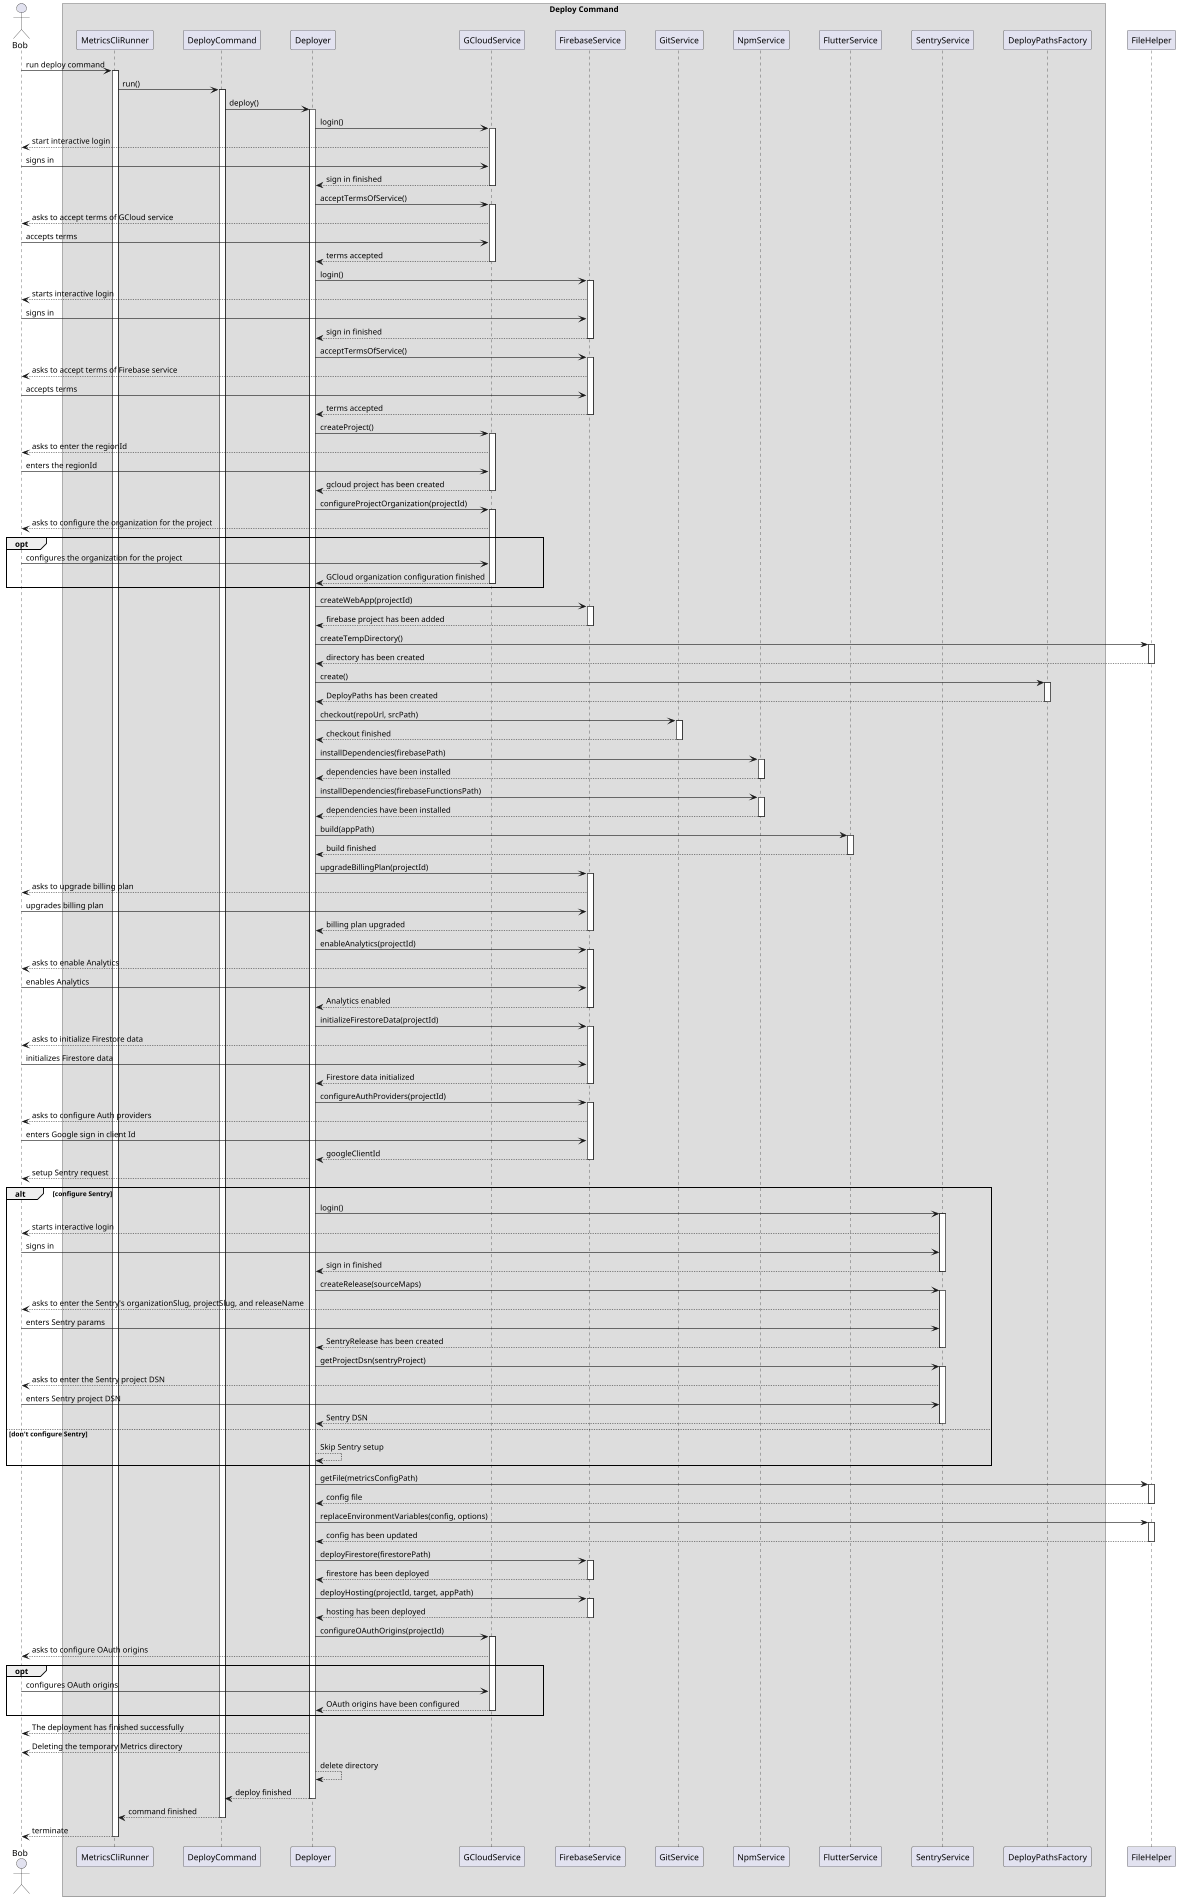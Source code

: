 @startuml deploy_command_sequence_diagram

scale 1900 height

skinparam ParticipantPadding 20
skinparam BoxPadding 10

actor Bob

box Deploy Command
participant MetricsCliRunner
participant DeployCommand
participant Deployer
participant GCloudService
participant FirebaseService
participant GitService
participant NpmService
participant FlutterService
participant SentryService
participant DeployPathsFactory
end box

participant FileHelper

Bob -> MetricsCliRunner ++ : run deploy command
MetricsCliRunner -> DeployCommand ++ : run()
DeployCommand -> Deployer ++ : deploy()
Deployer -> GCloudService ++ : login()

GCloudService --> Bob : start interactive login
Bob -> GCloudService : signs in
GCloudService --> Deployer -- : sign in finished

Deployer -> GCloudService ++ : acceptTermsOfService()
GCloudService --> Bob : asks to accept terms of GCloud service
Bob -> GCloudService : accepts terms
GCloudService --> Deployer  -- : terms accepted

Deployer -> FirebaseService ++ : login()
FirebaseService --> Bob : starts interactive login
Bob -> FirebaseService : signs in
FirebaseService --> Deployer -- : sign in finished

Deployer -> FirebaseService ++ : acceptTermsOfService()
FirebaseService --> Bob : asks to accept terms of Firebase service
Bob -> FirebaseService : accepts terms
FirebaseService --> Deployer  -- : terms accepted

Deployer -> GCloudService ++ : createProject()
GCloudService --> Bob : asks to enter the regionId
Bob -> GCloudService : enters the regionId
GCloudService --> Deployer -- : gcloud project has been created

Deployer -> GCloudService ++ : configureProjectOrganization(projectId)
GCloudService --> Bob : asks to configure the organization for the project

opt
Bob -> GCloudService : configures the organization for the project
GCloudService --> Deployer -- : GCloud organization configuration finished
end

Deployer -> FirebaseService ++ : createWebApp(projectId)
FirebaseService --> Deployer -- : firebase project has been added

Deployer -> FileHelper ++: createTempDirectory()
FileHelper --> Deployer --: directory has been created

Deployer -> DeployPathsFactory ++: create()
DeployPathsFactory --> Deployer --: DeployPaths has been created

Deployer -> GitService ++ : checkout(repoUrl, srcPath)
GitService --> Deployer -- : checkout finished


Deployer -> NpmService ++ : installDependencies(firebasePath)
NpmService --> Deployer -- : dependencies have been installed

Deployer -> NpmService ++ : installDependencies(firebaseFunctionsPath)
NpmService --> Deployer --: dependencies have been installed

Deployer -> FlutterService ++ : build(appPath)
FlutterService --> Deployer -- : build finished

Deployer -> FirebaseService ++ : upgradeBillingPlan(projectId)
FirebaseService --> Bob : asks to upgrade billing plan
Bob -> FirebaseService : upgrades billing plan
FirebaseService --> Deployer  -- : billing plan upgraded

Deployer -> FirebaseService ++ : enableAnalytics(projectId)
FirebaseService --> Bob : asks to enable Analytics
Bob -> FirebaseService : enables Analytics
FirebaseService --> Deployer  -- : Analytics enabled

Deployer -> FirebaseService ++ : initializeFirestoreData(projectId)
FirebaseService --> Bob : asks to initialize Firestore data
Bob -> FirebaseService : initializes Firestore data
FirebaseService --> Deployer  -- : Firestore data initialized

Deployer -> FirebaseService ++ : configureAuthProviders(projectId)
FirebaseService --> Bob : asks to configure Auth providers
Bob -> FirebaseService : enters Google sign in client Id
FirebaseService --> Deployer  -- : googleClientId

Deployer --> Bob : setup Sentry request
alt configure Sentry
Deployer -> SentryService ++ : login()
SentryService --> Bob : starts interactive login
Bob -> SentryService : signs in
SentryService --> Deployer -- : sign in finished

Deployer -> SentryService ++ : createRelease(sourceMaps)
SentryService --> Bob : asks to enter the Sentry's organizationSlug, projectSlug, and releaseName
Bob -> SentryService : enters Sentry params
SentryService --> Deployer -- : SentryRelease has been created

Deployer -> SentryService ++ : getProjectDsn(sentryProject)
SentryService --> Bob : asks to enter the Sentry project DSN
Bob -> SentryService : enters Sentry project DSN
SentryService --> Deployer -- : Sentry DSN

else don't configure Sentry
Deployer --> Deployer : Skip Sentry setup
end

Deployer -> FileHelper ++ : getFile(metricsConfigPath)
FileHelper --> Deployer -- : config file
Deployer -> FileHelper ++ : replaceEnvironmentVariables(config, options)
FileHelper --> Deployer -- : config has been updated

Deployer -> FirebaseService ++ : deployFirestore(firestorePath)
FirebaseService --> Deployer -- : firestore has been deployed

Deployer -> FirebaseService ++ : deployHosting(projectId, target, appPath)
FirebaseService --> Deployer -- : hosting has been deployed

Deployer -> GCloudService ++ : configureOAuthOrigins(projectId)
GCloudService --> Bob : asks to configure OAuth origins

opt
Bob -> GCloudService : configures OAuth origins
GCloudService --> Deployer -- : OAuth origins have been configured
end

Deployer --> Bob : The deployment has finished successfully
Deployer --> Bob : Deleting the temporary Metrics directory

Deployer --> Deployer : delete directory
Deployer --> DeployCommand --: deploy finished
DeployCommand --> MetricsCliRunner --: command finished
MetricsCliRunner --> Bob -- : terminate

@enduml
